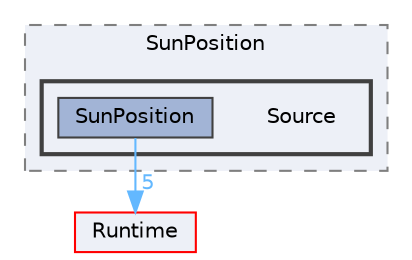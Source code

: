 digraph "Source"
{
 // INTERACTIVE_SVG=YES
 // LATEX_PDF_SIZE
  bgcolor="transparent";
  edge [fontname=Helvetica,fontsize=10,labelfontname=Helvetica,labelfontsize=10];
  node [fontname=Helvetica,fontsize=10,shape=box,height=0.2,width=0.4];
  compound=true
  subgraph clusterdir_cd8d26b32404c702a2b644d58c64e992 {
    graph [ bgcolor="#edf0f7", pencolor="grey50", label="SunPosition", fontname=Helvetica,fontsize=10 style="filled,dashed", URL="dir_cd8d26b32404c702a2b644d58c64e992.html",tooltip=""]
  subgraph clusterdir_1dc0667fc2c2179a4638dd5e63d49367 {
    graph [ bgcolor="#edf0f7", pencolor="grey25", label="", fontname=Helvetica,fontsize=10 style="filled,bold", URL="dir_1dc0667fc2c2179a4638dd5e63d49367.html",tooltip=""]
    dir_1dc0667fc2c2179a4638dd5e63d49367 [shape=plaintext, label="Source"];
  dir_86617ba94723da50ea388bac71204904 [label="SunPosition", fillcolor="#a2b4d6", color="grey25", style="filled", URL="dir_86617ba94723da50ea388bac71204904.html",tooltip=""];
  }
  }
  dir_7536b172fbd480bfd146a1b1acd6856b [label="Runtime", fillcolor="#edf0f7", color="red", style="filled", URL="dir_7536b172fbd480bfd146a1b1acd6856b.html",tooltip=""];
  dir_86617ba94723da50ea388bac71204904->dir_7536b172fbd480bfd146a1b1acd6856b [headlabel="5", labeldistance=1.5 headhref="dir_001155_000984.html" href="dir_001155_000984.html" color="steelblue1" fontcolor="steelblue1"];
}
